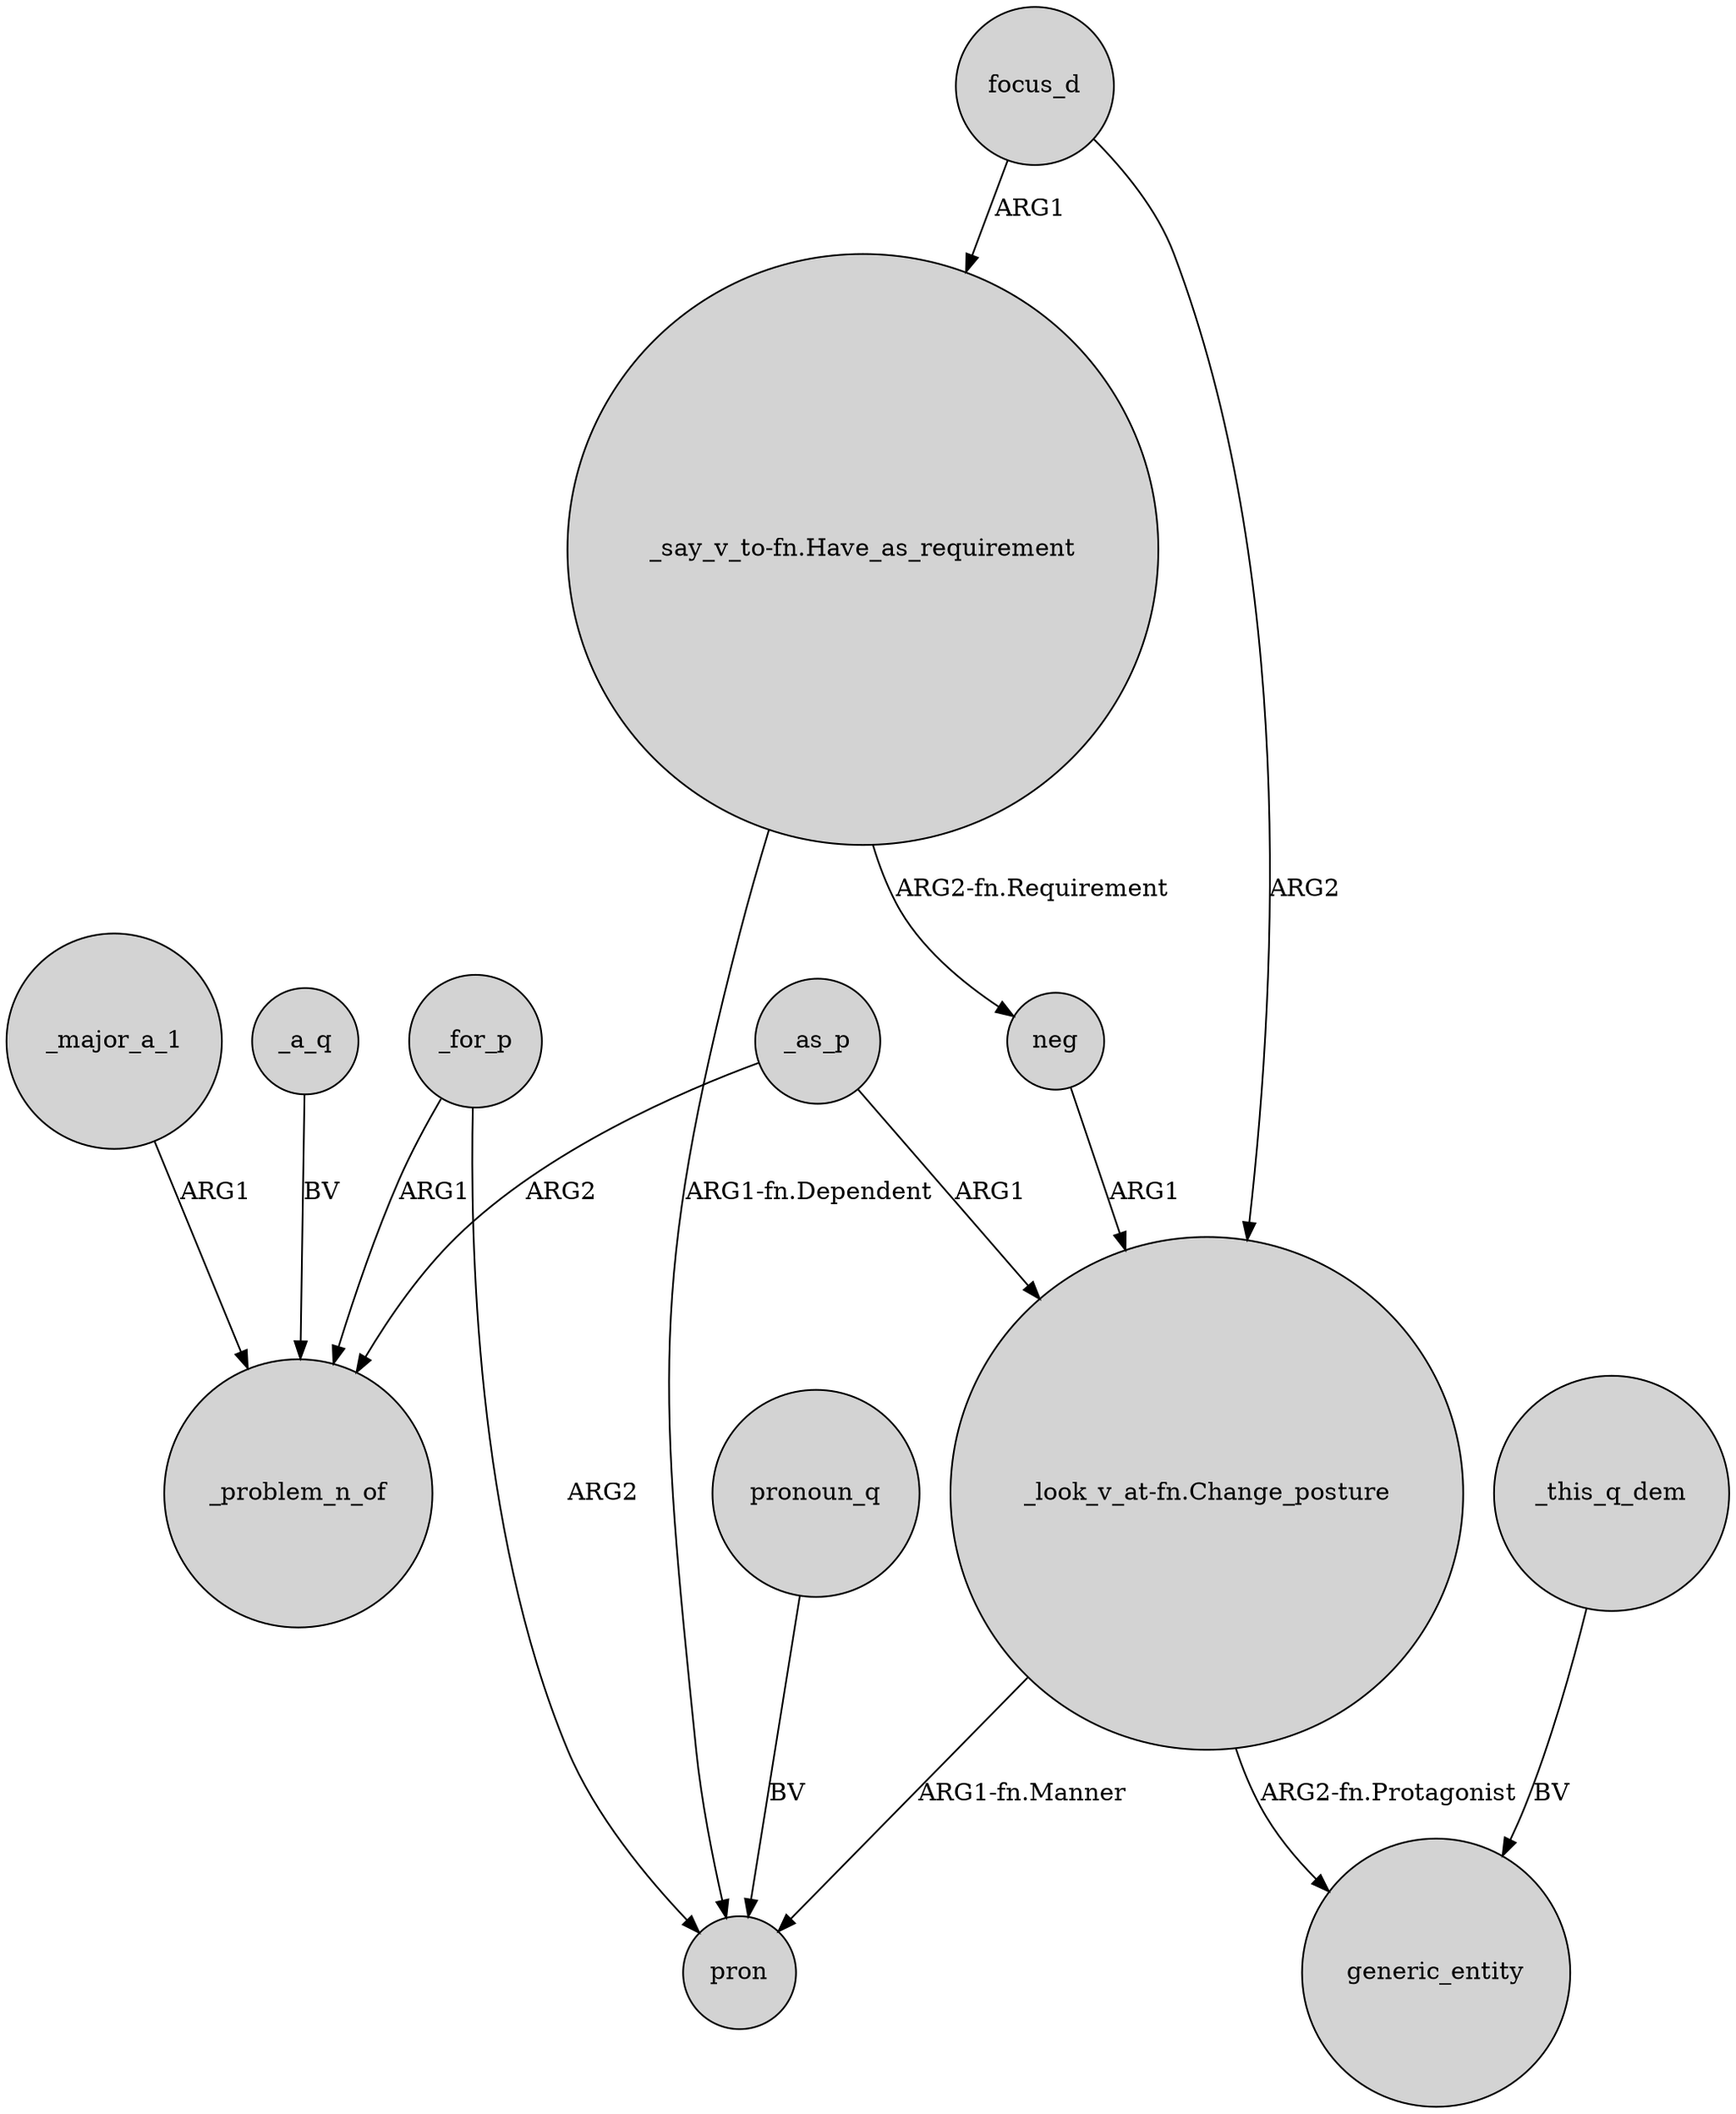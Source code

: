 digraph {
	node [shape=circle style=filled]
	_a_q -> _problem_n_of [label=BV]
	_major_a_1 -> _problem_n_of [label=ARG1]
	"_say_v_to-fn.Have_as_requirement" -> neg [label="ARG2-fn.Requirement"]
	_as_p -> _problem_n_of [label=ARG2]
	_for_p -> pron [label=ARG2]
	_as_p -> "_look_v_at-fn.Change_posture" [label=ARG1]
	focus_d -> "_look_v_at-fn.Change_posture" [label=ARG2]
	"_look_v_at-fn.Change_posture" -> generic_entity [label="ARG2-fn.Protagonist"]
	neg -> "_look_v_at-fn.Change_posture" [label=ARG1]
	"_say_v_to-fn.Have_as_requirement" -> pron [label="ARG1-fn.Dependent"]
	"_look_v_at-fn.Change_posture" -> pron [label="ARG1-fn.Manner"]
	pronoun_q -> pron [label=BV]
	_for_p -> _problem_n_of [label=ARG1]
	focus_d -> "_say_v_to-fn.Have_as_requirement" [label=ARG1]
	_this_q_dem -> generic_entity [label=BV]
}

